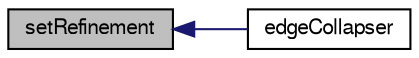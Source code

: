 digraph "setRefinement"
{
  bgcolor="transparent";
  edge [fontname="FreeSans",fontsize="10",labelfontname="FreeSans",labelfontsize="10"];
  node [fontname="FreeSans",fontsize="10",shape=record];
  rankdir="LR";
  Node2426 [label="setRefinement",height=0.2,width=0.4,color="black", fillcolor="grey75", style="filled", fontcolor="black"];
  Node2426 -> Node2427 [dir="back",color="midnightblue",fontsize="10",style="solid",fontname="FreeSans"];
  Node2427 [label="edgeCollapser",height=0.2,width=0.4,color="black",URL="$a21642.html#a2147888c418be2dda02d2893dbb49930",tooltip="Construct from mesh and dict. "];
}
